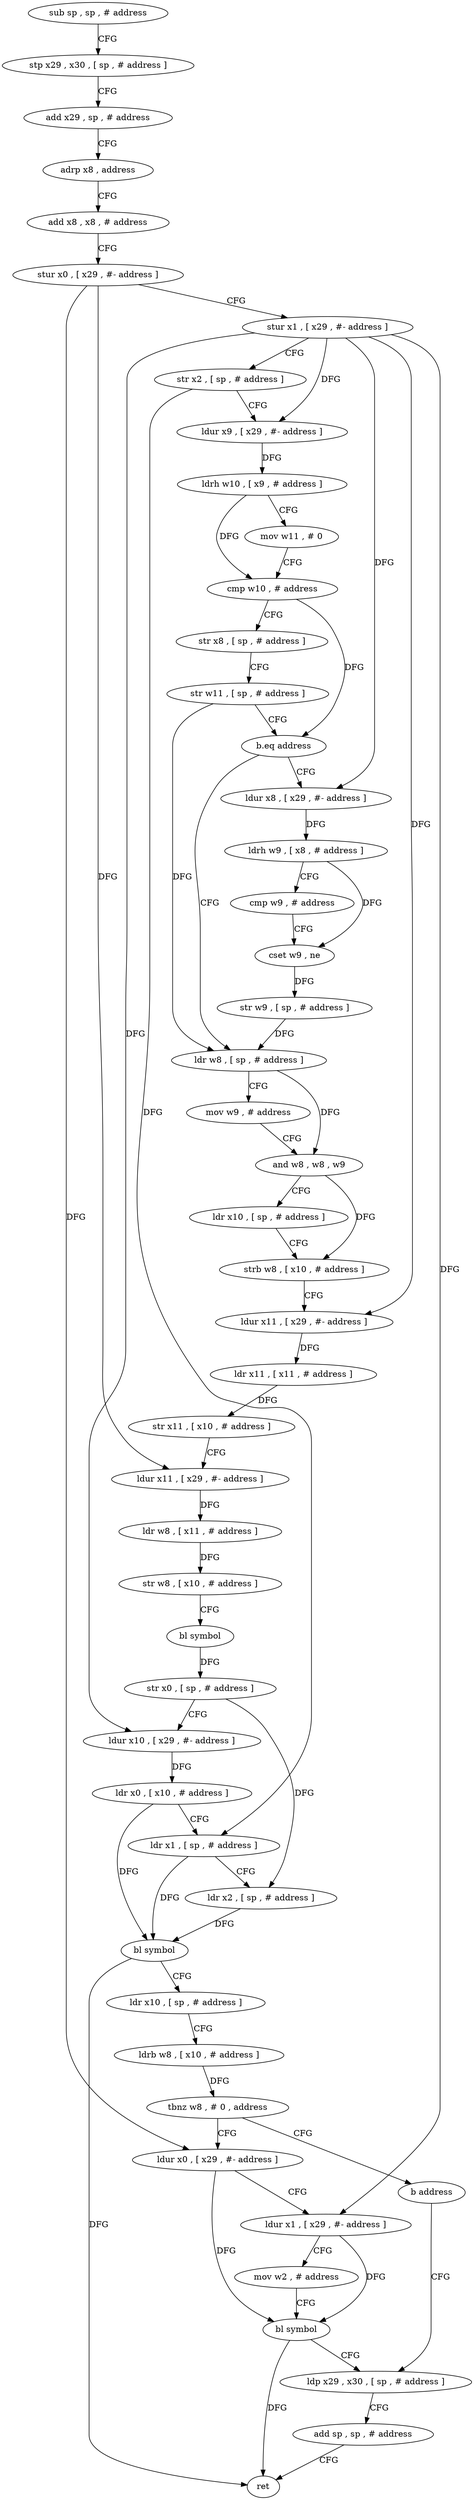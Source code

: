 digraph "func" {
"4213860" [label = "sub sp , sp , # address" ]
"4213864" [label = "stp x29 , x30 , [ sp , # address ]" ]
"4213868" [label = "add x29 , sp , # address" ]
"4213872" [label = "adrp x8 , address" ]
"4213876" [label = "add x8 , x8 , # address" ]
"4213880" [label = "stur x0 , [ x29 , #- address ]" ]
"4213884" [label = "stur x1 , [ x29 , #- address ]" ]
"4213888" [label = "str x2 , [ sp , # address ]" ]
"4213892" [label = "ldur x9 , [ x29 , #- address ]" ]
"4213896" [label = "ldrh w10 , [ x9 , # address ]" ]
"4213900" [label = "mov w11 , # 0" ]
"4213904" [label = "cmp w10 , # address" ]
"4213908" [label = "str x8 , [ sp , # address ]" ]
"4213912" [label = "str w11 , [ sp , # address ]" ]
"4213916" [label = "b.eq address" ]
"4213940" [label = "ldr w8 , [ sp , # address ]" ]
"4213920" [label = "ldur x8 , [ x29 , #- address ]" ]
"4213944" [label = "mov w9 , # address" ]
"4213948" [label = "and w8 , w8 , w9" ]
"4213952" [label = "ldr x10 , [ sp , # address ]" ]
"4213956" [label = "strb w8 , [ x10 , # address ]" ]
"4213960" [label = "ldur x11 , [ x29 , #- address ]" ]
"4213964" [label = "ldr x11 , [ x11 , # address ]" ]
"4213968" [label = "str x11 , [ x10 , # address ]" ]
"4213972" [label = "ldur x11 , [ x29 , #- address ]" ]
"4213976" [label = "ldr w8 , [ x11 , # address ]" ]
"4213980" [label = "str w8 , [ x10 , # address ]" ]
"4213984" [label = "bl symbol" ]
"4213988" [label = "str x0 , [ sp , # address ]" ]
"4213992" [label = "ldur x10 , [ x29 , #- address ]" ]
"4213996" [label = "ldr x0 , [ x10 , # address ]" ]
"4214000" [label = "ldr x1 , [ sp , # address ]" ]
"4214004" [label = "ldr x2 , [ sp , # address ]" ]
"4214008" [label = "bl symbol" ]
"4214012" [label = "ldr x10 , [ sp , # address ]" ]
"4214016" [label = "ldrb w8 , [ x10 , # address ]" ]
"4214020" [label = "tbnz w8 , # 0 , address" ]
"4214028" [label = "ldur x0 , [ x29 , #- address ]" ]
"4214024" [label = "b address" ]
"4213924" [label = "ldrh w9 , [ x8 , # address ]" ]
"4213928" [label = "cmp w9 , # address" ]
"4213932" [label = "cset w9 , ne" ]
"4213936" [label = "str w9 , [ sp , # address ]" ]
"4214032" [label = "ldur x1 , [ x29 , #- address ]" ]
"4214036" [label = "mov w2 , # address" ]
"4214040" [label = "bl symbol" ]
"4214044" [label = "ldp x29 , x30 , [ sp , # address ]" ]
"4214048" [label = "add sp , sp , # address" ]
"4214052" [label = "ret" ]
"4213860" -> "4213864" [ label = "CFG" ]
"4213864" -> "4213868" [ label = "CFG" ]
"4213868" -> "4213872" [ label = "CFG" ]
"4213872" -> "4213876" [ label = "CFG" ]
"4213876" -> "4213880" [ label = "CFG" ]
"4213880" -> "4213884" [ label = "CFG" ]
"4213880" -> "4213972" [ label = "DFG" ]
"4213880" -> "4214028" [ label = "DFG" ]
"4213884" -> "4213888" [ label = "CFG" ]
"4213884" -> "4213892" [ label = "DFG" ]
"4213884" -> "4213960" [ label = "DFG" ]
"4213884" -> "4213992" [ label = "DFG" ]
"4213884" -> "4213920" [ label = "DFG" ]
"4213884" -> "4214032" [ label = "DFG" ]
"4213888" -> "4213892" [ label = "CFG" ]
"4213888" -> "4214000" [ label = "DFG" ]
"4213892" -> "4213896" [ label = "DFG" ]
"4213896" -> "4213900" [ label = "CFG" ]
"4213896" -> "4213904" [ label = "DFG" ]
"4213900" -> "4213904" [ label = "CFG" ]
"4213904" -> "4213908" [ label = "CFG" ]
"4213904" -> "4213916" [ label = "DFG" ]
"4213908" -> "4213912" [ label = "CFG" ]
"4213912" -> "4213916" [ label = "CFG" ]
"4213912" -> "4213940" [ label = "DFG" ]
"4213916" -> "4213940" [ label = "CFG" ]
"4213916" -> "4213920" [ label = "CFG" ]
"4213940" -> "4213944" [ label = "CFG" ]
"4213940" -> "4213948" [ label = "DFG" ]
"4213920" -> "4213924" [ label = "DFG" ]
"4213944" -> "4213948" [ label = "CFG" ]
"4213948" -> "4213952" [ label = "CFG" ]
"4213948" -> "4213956" [ label = "DFG" ]
"4213952" -> "4213956" [ label = "CFG" ]
"4213956" -> "4213960" [ label = "CFG" ]
"4213960" -> "4213964" [ label = "DFG" ]
"4213964" -> "4213968" [ label = "DFG" ]
"4213968" -> "4213972" [ label = "CFG" ]
"4213972" -> "4213976" [ label = "DFG" ]
"4213976" -> "4213980" [ label = "DFG" ]
"4213980" -> "4213984" [ label = "CFG" ]
"4213984" -> "4213988" [ label = "DFG" ]
"4213988" -> "4213992" [ label = "CFG" ]
"4213988" -> "4214004" [ label = "DFG" ]
"4213992" -> "4213996" [ label = "DFG" ]
"4213996" -> "4214000" [ label = "CFG" ]
"4213996" -> "4214008" [ label = "DFG" ]
"4214000" -> "4214004" [ label = "CFG" ]
"4214000" -> "4214008" [ label = "DFG" ]
"4214004" -> "4214008" [ label = "DFG" ]
"4214008" -> "4214012" [ label = "CFG" ]
"4214008" -> "4214052" [ label = "DFG" ]
"4214012" -> "4214016" [ label = "CFG" ]
"4214016" -> "4214020" [ label = "DFG" ]
"4214020" -> "4214028" [ label = "CFG" ]
"4214020" -> "4214024" [ label = "CFG" ]
"4214028" -> "4214032" [ label = "CFG" ]
"4214028" -> "4214040" [ label = "DFG" ]
"4214024" -> "4214044" [ label = "CFG" ]
"4213924" -> "4213928" [ label = "CFG" ]
"4213924" -> "4213932" [ label = "DFG" ]
"4213928" -> "4213932" [ label = "CFG" ]
"4213932" -> "4213936" [ label = "DFG" ]
"4213936" -> "4213940" [ label = "DFG" ]
"4214032" -> "4214036" [ label = "CFG" ]
"4214032" -> "4214040" [ label = "DFG" ]
"4214036" -> "4214040" [ label = "CFG" ]
"4214040" -> "4214044" [ label = "CFG" ]
"4214040" -> "4214052" [ label = "DFG" ]
"4214044" -> "4214048" [ label = "CFG" ]
"4214048" -> "4214052" [ label = "CFG" ]
}

